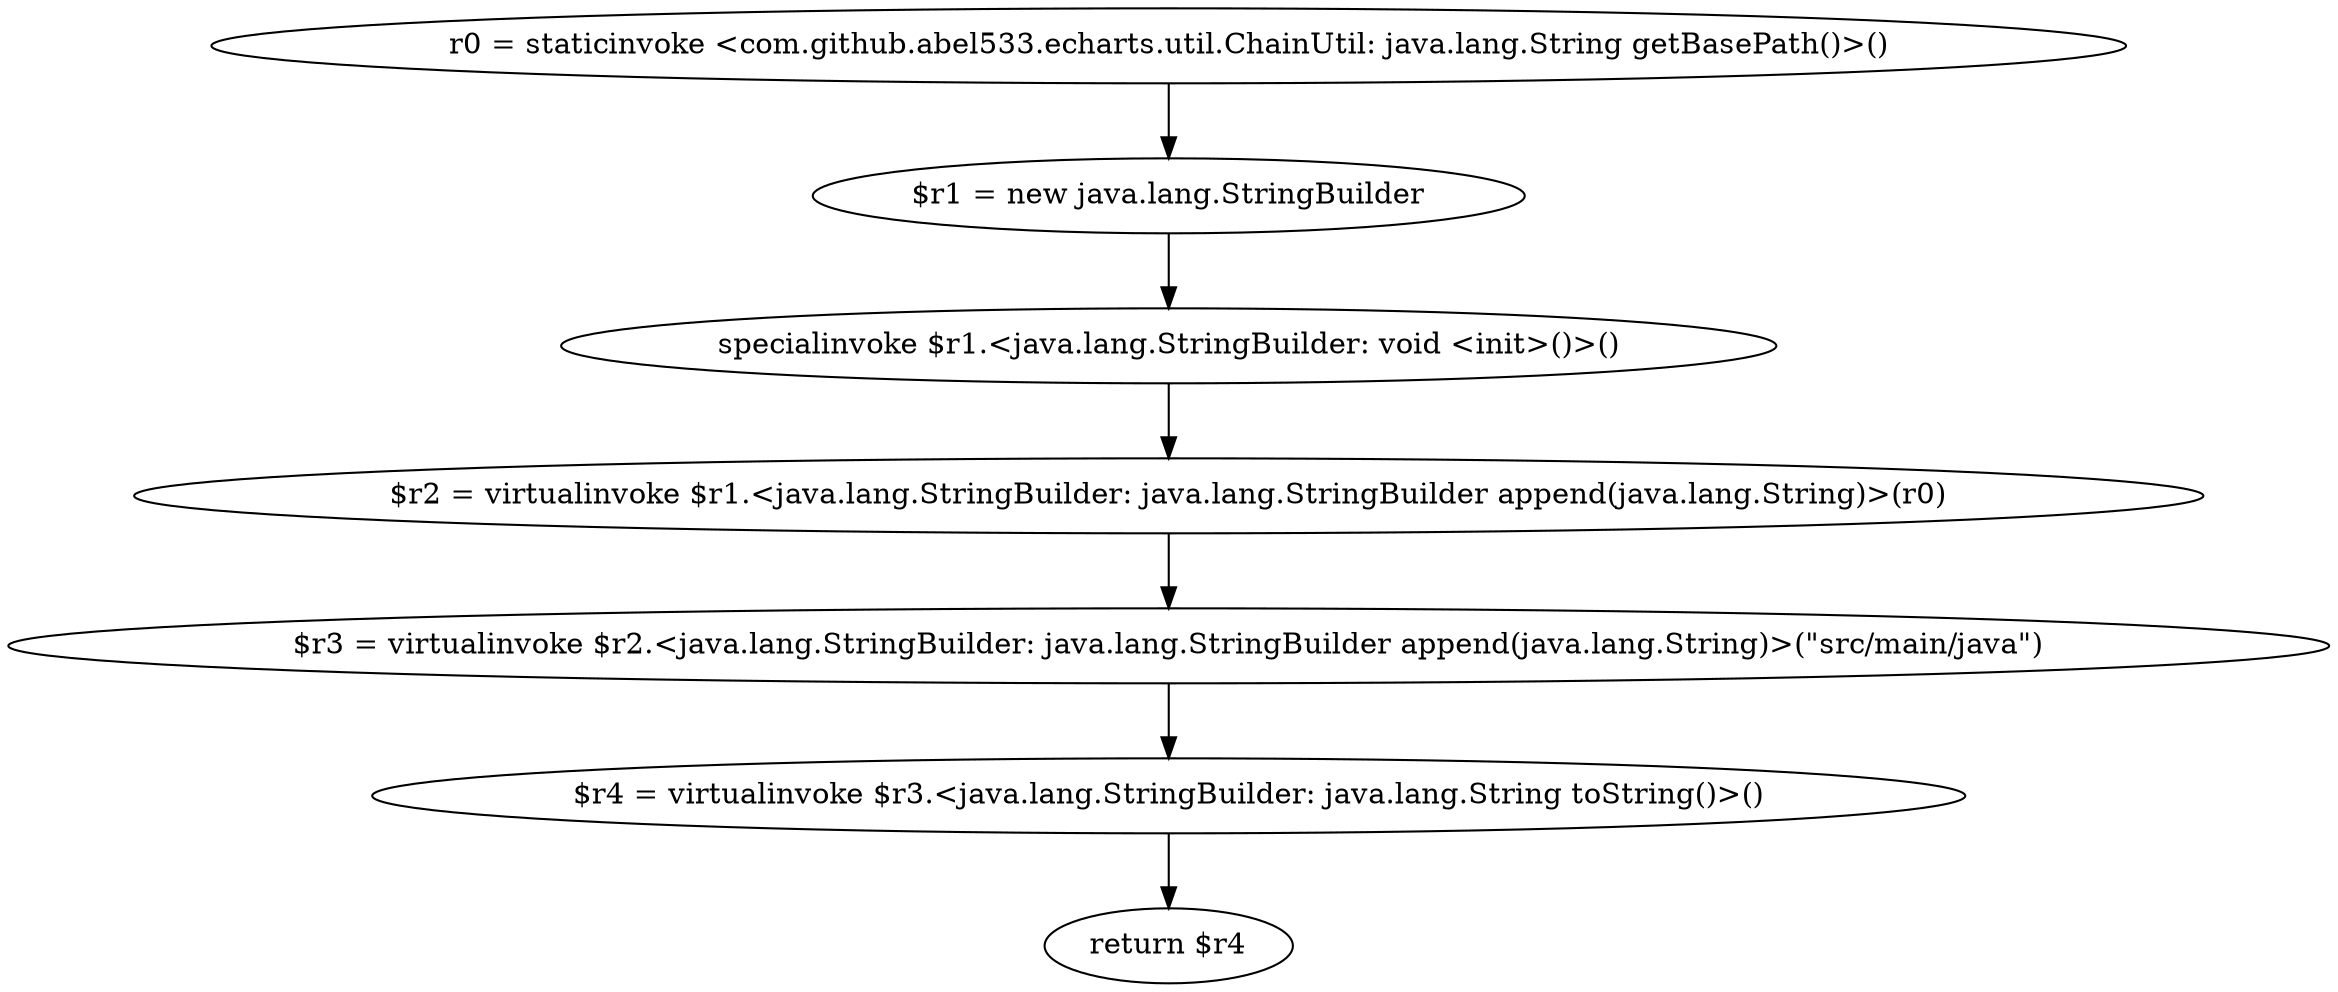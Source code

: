 digraph "unitGraph" {
    "r0 = staticinvoke <com.github.abel533.echarts.util.ChainUtil: java.lang.String getBasePath()>()"
    "$r1 = new java.lang.StringBuilder"
    "specialinvoke $r1.<java.lang.StringBuilder: void <init>()>()"
    "$r2 = virtualinvoke $r1.<java.lang.StringBuilder: java.lang.StringBuilder append(java.lang.String)>(r0)"
    "$r3 = virtualinvoke $r2.<java.lang.StringBuilder: java.lang.StringBuilder append(java.lang.String)>(\"src/main/java\")"
    "$r4 = virtualinvoke $r3.<java.lang.StringBuilder: java.lang.String toString()>()"
    "return $r4"
    "r0 = staticinvoke <com.github.abel533.echarts.util.ChainUtil: java.lang.String getBasePath()>()"->"$r1 = new java.lang.StringBuilder";
    "$r1 = new java.lang.StringBuilder"->"specialinvoke $r1.<java.lang.StringBuilder: void <init>()>()";
    "specialinvoke $r1.<java.lang.StringBuilder: void <init>()>()"->"$r2 = virtualinvoke $r1.<java.lang.StringBuilder: java.lang.StringBuilder append(java.lang.String)>(r0)";
    "$r2 = virtualinvoke $r1.<java.lang.StringBuilder: java.lang.StringBuilder append(java.lang.String)>(r0)"->"$r3 = virtualinvoke $r2.<java.lang.StringBuilder: java.lang.StringBuilder append(java.lang.String)>(\"src/main/java\")";
    "$r3 = virtualinvoke $r2.<java.lang.StringBuilder: java.lang.StringBuilder append(java.lang.String)>(\"src/main/java\")"->"$r4 = virtualinvoke $r3.<java.lang.StringBuilder: java.lang.String toString()>()";
    "$r4 = virtualinvoke $r3.<java.lang.StringBuilder: java.lang.String toString()>()"->"return $r4";
}
